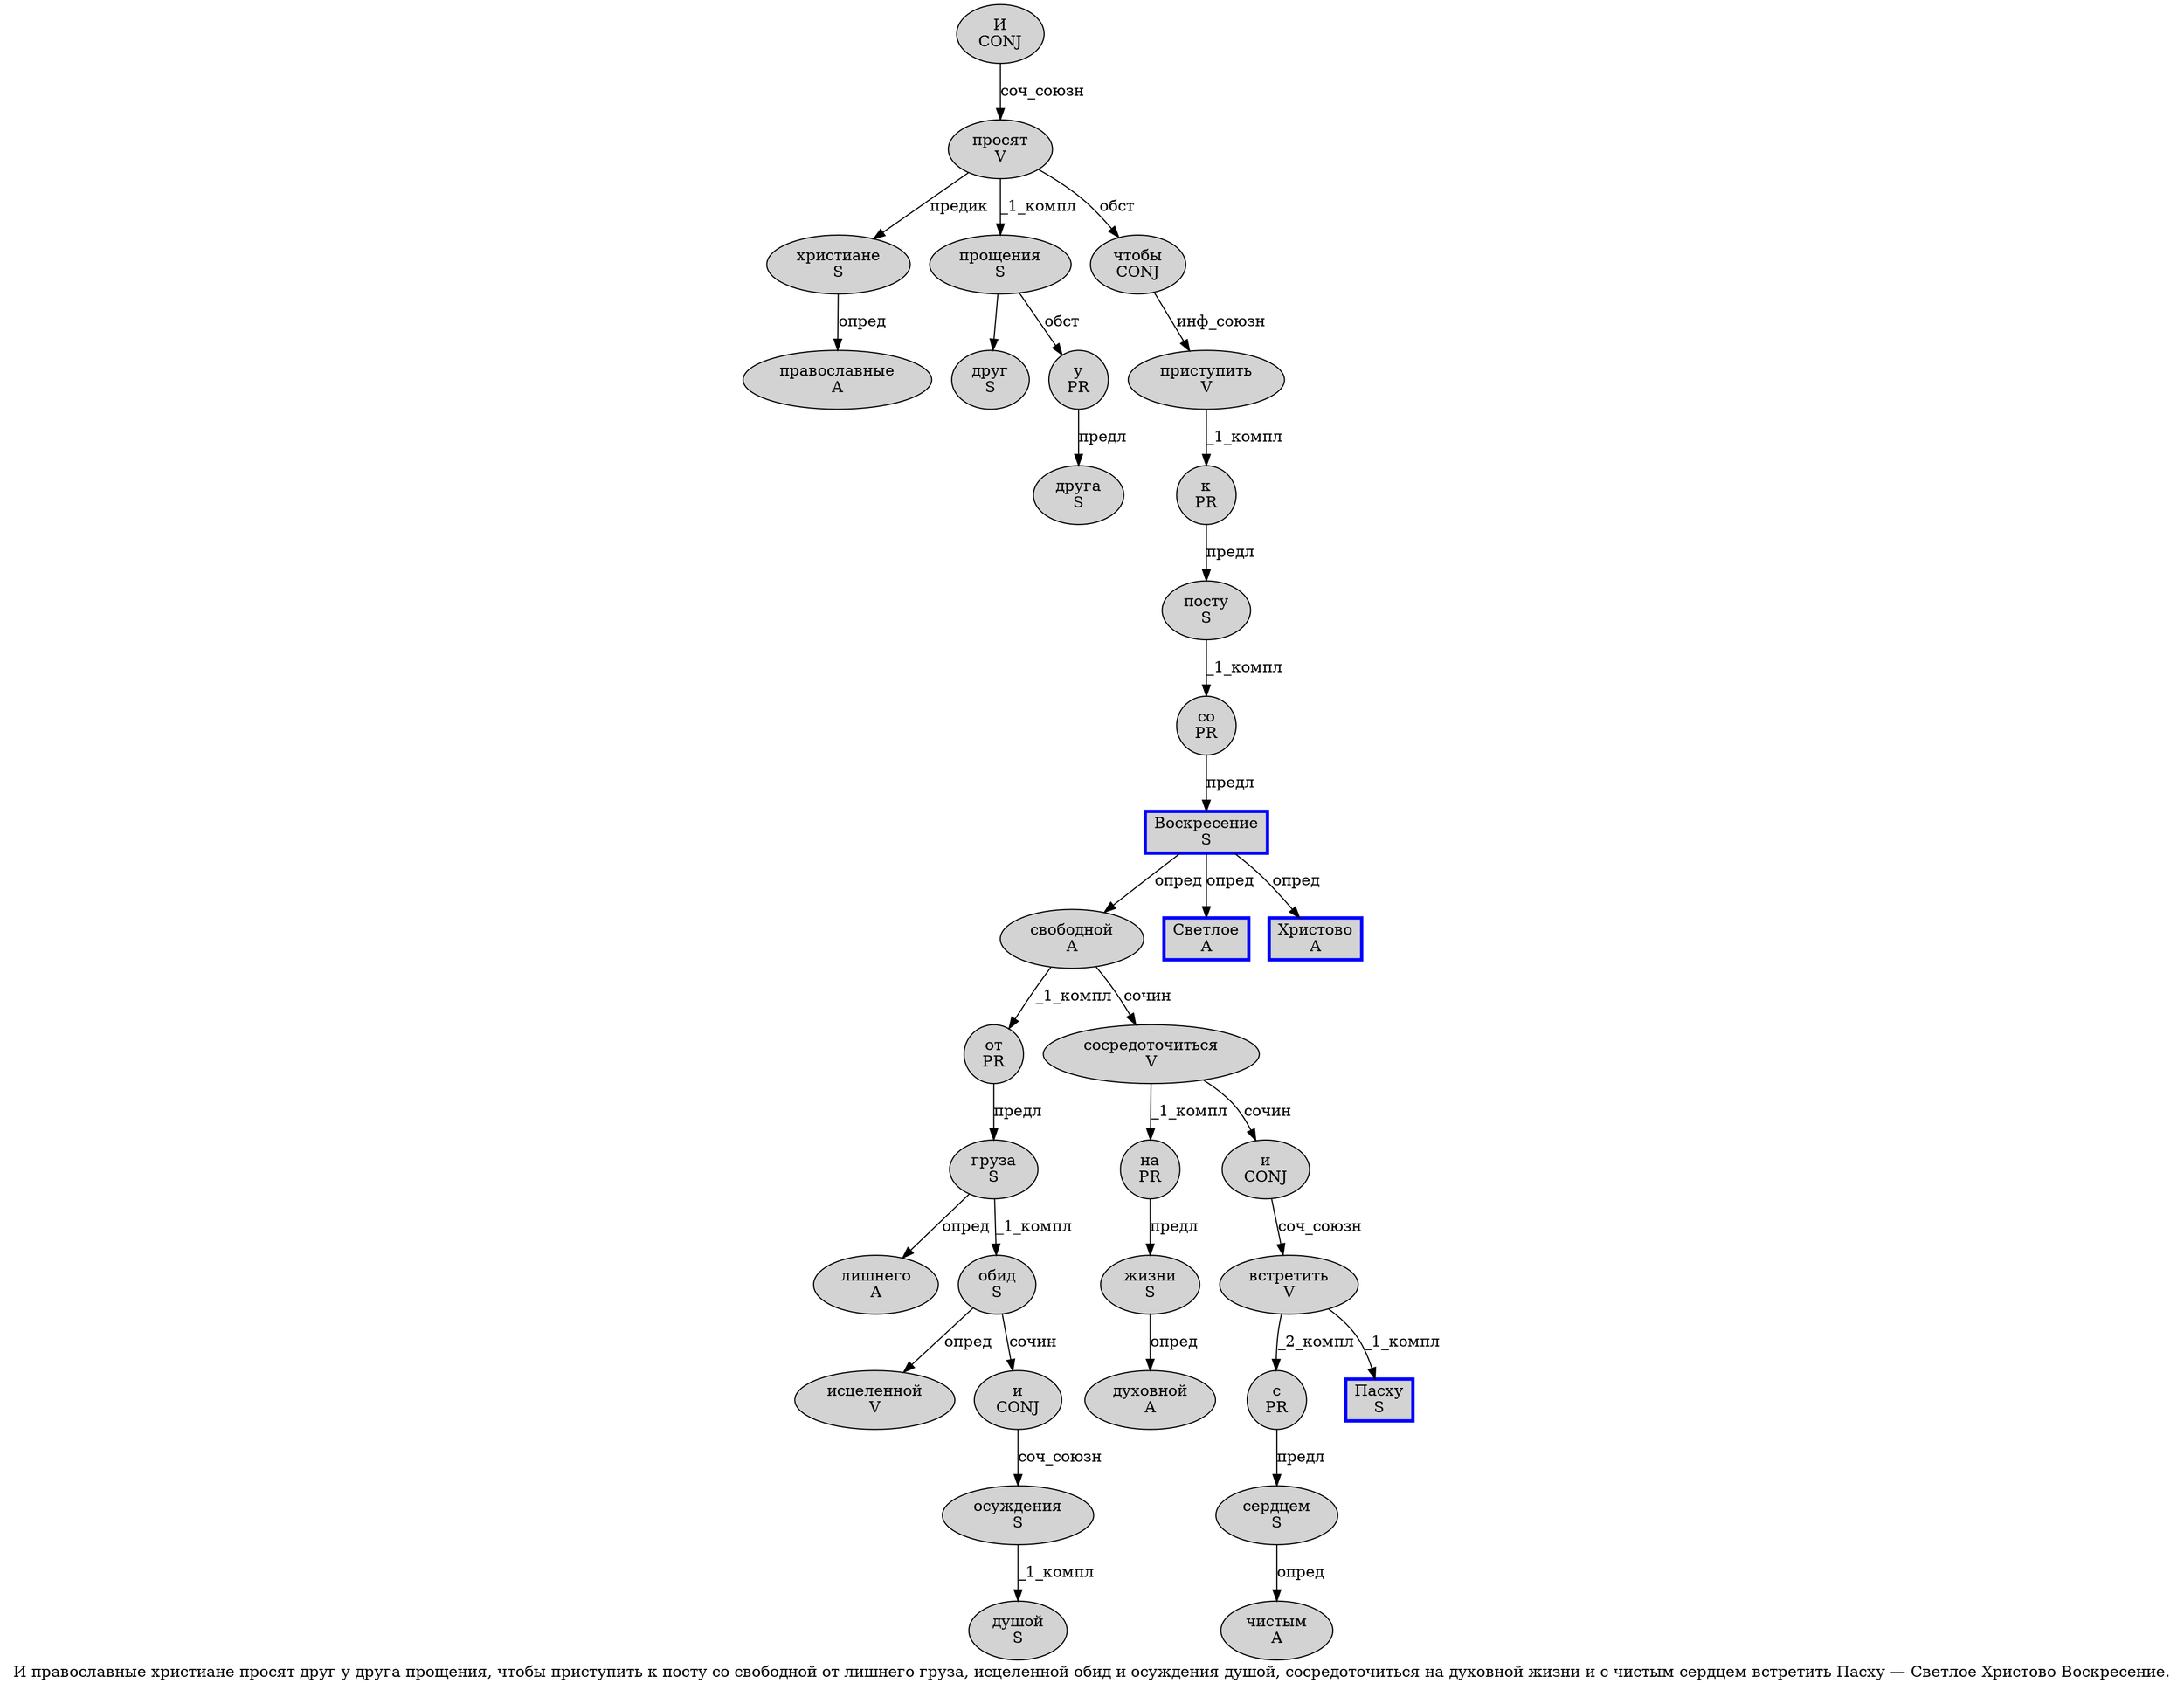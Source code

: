 digraph SENTENCE_913 {
	graph [label="И православные христиане просят друг у друга прощения, чтобы приступить к посту со свободной от лишнего груза, исцеленной обид и осуждения душой, сосредоточиться на духовной жизни и с чистым сердцем встретить Пасху — Светлое Христово Воскресение."]
	node [style=filled]
		0 [label="И
CONJ" color="" fillcolor=lightgray penwidth=1 shape=ellipse]
		1 [label="православные
A" color="" fillcolor=lightgray penwidth=1 shape=ellipse]
		2 [label="христиане
S" color="" fillcolor=lightgray penwidth=1 shape=ellipse]
		3 [label="просят
V" color="" fillcolor=lightgray penwidth=1 shape=ellipse]
		4 [label="друг
S" color="" fillcolor=lightgray penwidth=1 shape=ellipse]
		5 [label="у
PR" color="" fillcolor=lightgray penwidth=1 shape=ellipse]
		6 [label="друга
S" color="" fillcolor=lightgray penwidth=1 shape=ellipse]
		7 [label="прощения
S" color="" fillcolor=lightgray penwidth=1 shape=ellipse]
		9 [label="чтобы
CONJ" color="" fillcolor=lightgray penwidth=1 shape=ellipse]
		10 [label="приступить
V" color="" fillcolor=lightgray penwidth=1 shape=ellipse]
		11 [label="к
PR" color="" fillcolor=lightgray penwidth=1 shape=ellipse]
		12 [label="посту
S" color="" fillcolor=lightgray penwidth=1 shape=ellipse]
		13 [label="со
PR" color="" fillcolor=lightgray penwidth=1 shape=ellipse]
		14 [label="свободной
A" color="" fillcolor=lightgray penwidth=1 shape=ellipse]
		15 [label="от
PR" color="" fillcolor=lightgray penwidth=1 shape=ellipse]
		16 [label="лишнего
A" color="" fillcolor=lightgray penwidth=1 shape=ellipse]
		17 [label="груза
S" color="" fillcolor=lightgray penwidth=1 shape=ellipse]
		19 [label="исцеленной
V" color="" fillcolor=lightgray penwidth=1 shape=ellipse]
		20 [label="обид
S" color="" fillcolor=lightgray penwidth=1 shape=ellipse]
		21 [label="и
CONJ" color="" fillcolor=lightgray penwidth=1 shape=ellipse]
		22 [label="осуждения
S" color="" fillcolor=lightgray penwidth=1 shape=ellipse]
		23 [label="душой
S" color="" fillcolor=lightgray penwidth=1 shape=ellipse]
		25 [label="сосредоточиться
V" color="" fillcolor=lightgray penwidth=1 shape=ellipse]
		26 [label="на
PR" color="" fillcolor=lightgray penwidth=1 shape=ellipse]
		27 [label="духовной
A" color="" fillcolor=lightgray penwidth=1 shape=ellipse]
		28 [label="жизни
S" color="" fillcolor=lightgray penwidth=1 shape=ellipse]
		29 [label="и
CONJ" color="" fillcolor=lightgray penwidth=1 shape=ellipse]
		30 [label="с
PR" color="" fillcolor=lightgray penwidth=1 shape=ellipse]
		31 [label="чистым
A" color="" fillcolor=lightgray penwidth=1 shape=ellipse]
		32 [label="сердцем
S" color="" fillcolor=lightgray penwidth=1 shape=ellipse]
		33 [label="встретить
V" color="" fillcolor=lightgray penwidth=1 shape=ellipse]
		34 [label="Пасху
S" color=blue fillcolor=lightgray penwidth=3 shape=box]
		36 [label="Светлое
A" color=blue fillcolor=lightgray penwidth=3 shape=box]
		37 [label="Христово
A" color=blue fillcolor=lightgray penwidth=3 shape=box]
		38 [label="Воскресение
S" color=blue fillcolor=lightgray penwidth=3 shape=box]
			32 -> 31 [label="опред"]
			10 -> 11 [label="_1_компл"]
			21 -> 22 [label="соч_союзн"]
			33 -> 30 [label="_2_компл"]
			33 -> 34 [label="_1_компл"]
			3 -> 2 [label="предик"]
			3 -> 7 [label="_1_компл"]
			3 -> 9 [label="обст"]
			5 -> 6 [label="предл"]
			15 -> 17 [label="предл"]
			28 -> 27 [label="опред"]
			9 -> 10 [label="инф_союзн"]
			20 -> 19 [label="опред"]
			20 -> 21 [label="сочин"]
			2 -> 1 [label="опред"]
			17 -> 16 [label="опред"]
			17 -> 20 [label="_1_компл"]
			13 -> 38 [label="предл"]
			25 -> 26 [label="_1_компл"]
			25 -> 29 [label="сочин"]
			38 -> 14 [label="опред"]
			38 -> 36 [label="опред"]
			38 -> 37 [label="опред"]
			12 -> 13 [label="_1_компл"]
			29 -> 33 [label="соч_союзн"]
			11 -> 12 [label="предл"]
			30 -> 32 [label="предл"]
			14 -> 15 [label="_1_компл"]
			14 -> 25 [label="сочин"]
			0 -> 3 [label="соч_союзн"]
			26 -> 28 [label="предл"]
			7 -> 4
			7 -> 5 [label="обст"]
			22 -> 23 [label="_1_компл"]
}